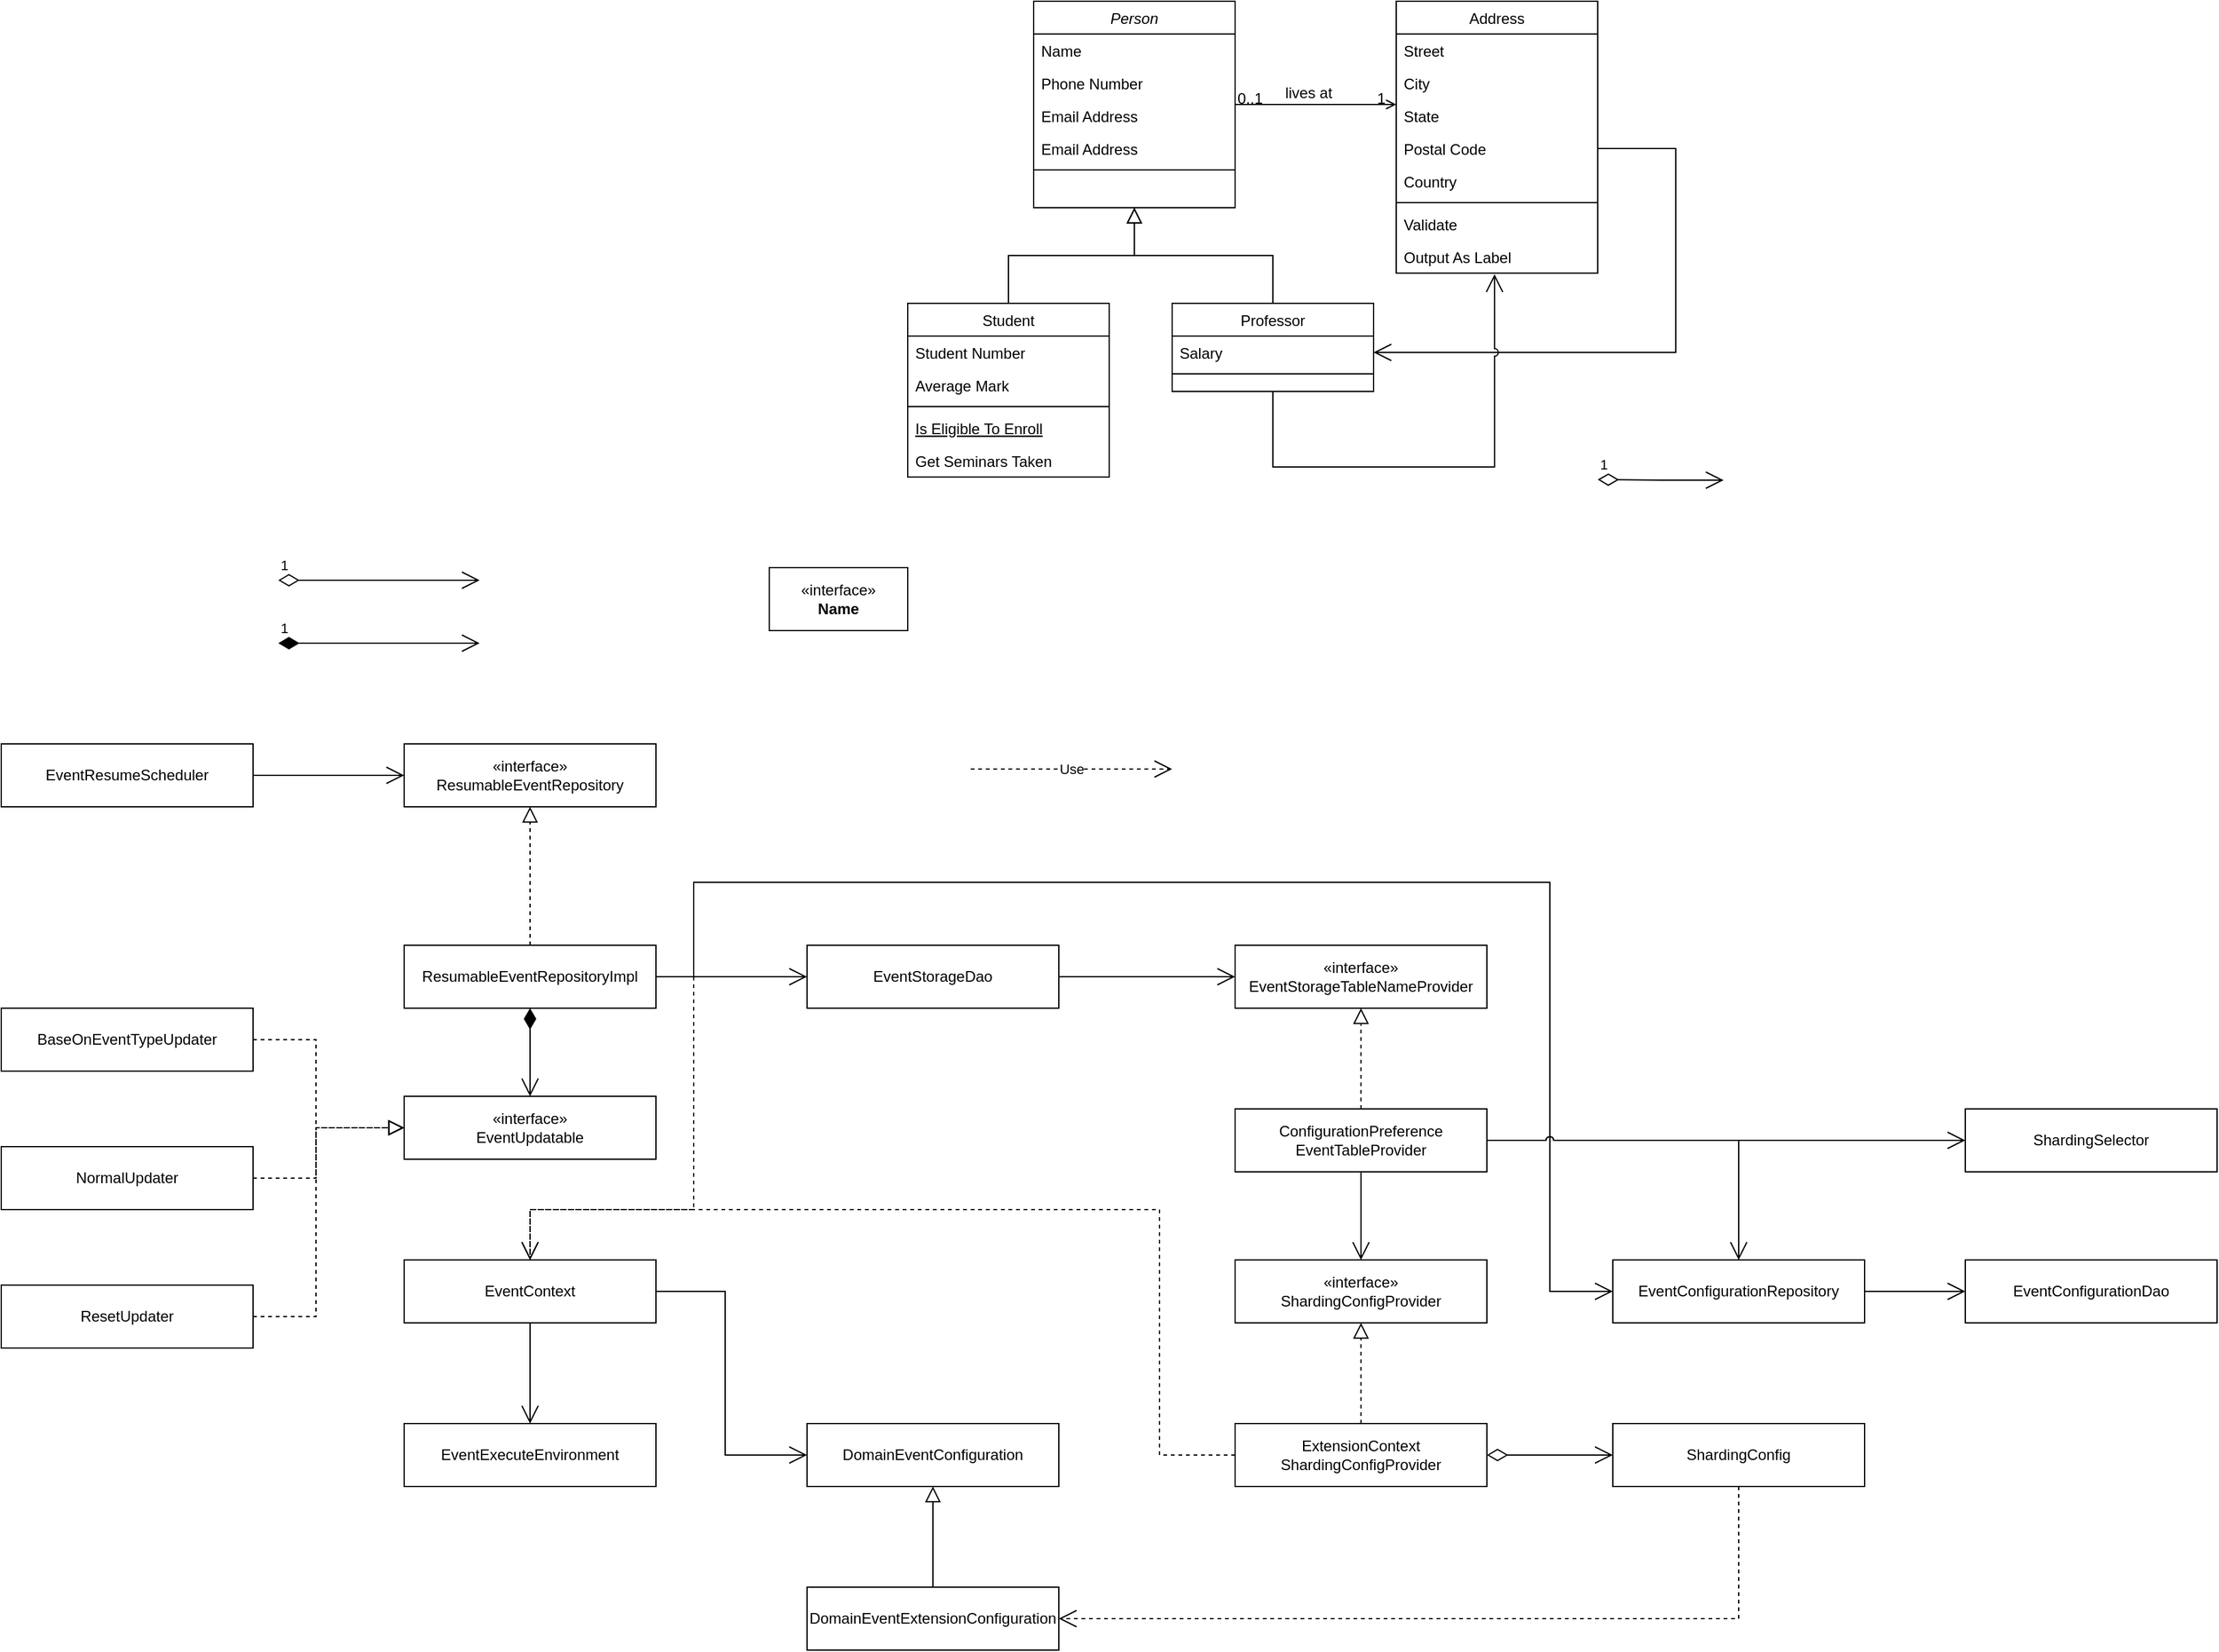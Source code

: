 <mxfile version="24.7.7">
  <diagram name="第 1 页" id="Fxgn2_xahwiR0fhLUiCK">
    <mxGraphModel dx="4703" dy="2344" grid="1" gridSize="10" guides="1" tooltips="1" connect="1" arrows="1" fold="1" page="1" pageScale="1" pageWidth="827" pageHeight="1169" math="0" shadow="0">
      <root>
        <mxCell id="0" />
        <mxCell id="1" parent="0" />
        <mxCell id="J4vNvcoXh2Qppn3Emtqz-5" style="edgeStyle=orthogonalEdgeStyle;rounded=0;orthogonalLoop=1;jettySize=auto;html=1;entryX=0.5;entryY=0;entryDx=0;entryDy=0;strokeColor=default;align=center;verticalAlign=middle;fontFamily=Helvetica;fontSize=11;fontColor=default;labelBackgroundColor=default;endArrow=open;endFill=0;endSize=12;dashed=1;jumpStyle=arc;" edge="1" parent="1" source="J4vNvcoXh2Qppn3Emtqz-43" target="J4vNvcoXh2Qppn3Emtqz-80">
          <mxGeometry relative="1" as="geometry">
            <Array as="points">
              <mxPoint x="320" y="1275" />
              <mxPoint x="320" y="1080" />
              <mxPoint x="-180" y="1080" />
            </Array>
          </mxGeometry>
        </mxCell>
        <mxCell id="J4vNvcoXh2Qppn3Emtqz-6" style="edgeStyle=orthogonalEdgeStyle;rounded=0;orthogonalLoop=1;jettySize=auto;html=1;entryX=0;entryY=0.5;entryDx=0;entryDy=0;strokeColor=default;align=center;verticalAlign=middle;fontFamily=Helvetica;fontSize=11;fontColor=default;labelBackgroundColor=default;endArrow=open;endFill=0;endSize=12;jumpStyle=arc;" edge="1" parent="1" source="J4vNvcoXh2Qppn3Emtqz-66" target="J4vNvcoXh2Qppn3Emtqz-55">
          <mxGeometry relative="1" as="geometry">
            <Array as="points">
              <mxPoint x="-50" y="895" />
              <mxPoint x="-50" y="820" />
              <mxPoint x="630" y="820" />
              <mxPoint x="630" y="1145" />
            </Array>
          </mxGeometry>
        </mxCell>
        <mxCell id="J4vNvcoXh2Qppn3Emtqz-7" value="Person" style="swimlane;fontStyle=2;align=center;verticalAlign=top;childLayout=stackLayout;horizontal=1;startSize=26;horizontalStack=0;resizeParent=1;resizeLast=0;collapsible=1;marginBottom=0;rounded=0;shadow=0;strokeWidth=1;" vertex="1" parent="1">
          <mxGeometry x="220" y="120" width="160" height="164" as="geometry">
            <mxRectangle x="230" y="140" width="160" height="26" as="alternateBounds" />
          </mxGeometry>
        </mxCell>
        <mxCell id="J4vNvcoXh2Qppn3Emtqz-8" value="Name" style="text;align=left;verticalAlign=top;spacingLeft=4;spacingRight=4;overflow=hidden;rotatable=0;points=[[0,0.5],[1,0.5]];portConstraint=eastwest;" vertex="1" parent="J4vNvcoXh2Qppn3Emtqz-7">
          <mxGeometry y="26" width="160" height="26" as="geometry" />
        </mxCell>
        <mxCell id="J4vNvcoXh2Qppn3Emtqz-9" value="Phone Number" style="text;align=left;verticalAlign=top;spacingLeft=4;spacingRight=4;overflow=hidden;rotatable=0;points=[[0,0.5],[1,0.5]];portConstraint=eastwest;rounded=0;shadow=0;html=0;" vertex="1" parent="J4vNvcoXh2Qppn3Emtqz-7">
          <mxGeometry y="52" width="160" height="26" as="geometry" />
        </mxCell>
        <mxCell id="J4vNvcoXh2Qppn3Emtqz-10" value="Email Address" style="text;align=left;verticalAlign=top;spacingLeft=4;spacingRight=4;overflow=hidden;rotatable=0;points=[[0,0.5],[1,0.5]];portConstraint=eastwest;rounded=0;shadow=0;html=0;" vertex="1" parent="J4vNvcoXh2Qppn3Emtqz-7">
          <mxGeometry y="78" width="160" height="26" as="geometry" />
        </mxCell>
        <mxCell id="J4vNvcoXh2Qppn3Emtqz-11" value="Email Address" style="text;align=left;verticalAlign=top;spacingLeft=4;spacingRight=4;overflow=hidden;rotatable=0;points=[[0,0.5],[1,0.5]];portConstraint=eastwest;rounded=0;shadow=0;html=0;" vertex="1" parent="J4vNvcoXh2Qppn3Emtqz-7">
          <mxGeometry y="104" width="160" height="26" as="geometry" />
        </mxCell>
        <mxCell id="J4vNvcoXh2Qppn3Emtqz-12" value="" style="line;html=1;strokeWidth=1;align=left;verticalAlign=middle;spacingTop=-1;spacingLeft=3;spacingRight=3;rotatable=0;labelPosition=right;points=[];portConstraint=eastwest;" vertex="1" parent="J4vNvcoXh2Qppn3Emtqz-7">
          <mxGeometry y="130" width="160" height="8" as="geometry" />
        </mxCell>
        <mxCell id="J4vNvcoXh2Qppn3Emtqz-13" value="Student" style="swimlane;fontStyle=0;align=center;verticalAlign=top;childLayout=stackLayout;horizontal=1;startSize=26;horizontalStack=0;resizeParent=1;resizeLast=0;collapsible=1;marginBottom=0;rounded=0;shadow=0;strokeWidth=1;" vertex="1" parent="1">
          <mxGeometry x="120" y="360" width="160" height="138" as="geometry">
            <mxRectangle x="130" y="380" width="160" height="26" as="alternateBounds" />
          </mxGeometry>
        </mxCell>
        <mxCell id="J4vNvcoXh2Qppn3Emtqz-14" value="Student Number" style="text;align=left;verticalAlign=top;spacingLeft=4;spacingRight=4;overflow=hidden;rotatable=0;points=[[0,0.5],[1,0.5]];portConstraint=eastwest;" vertex="1" parent="J4vNvcoXh2Qppn3Emtqz-13">
          <mxGeometry y="26" width="160" height="26" as="geometry" />
        </mxCell>
        <mxCell id="J4vNvcoXh2Qppn3Emtqz-15" value="Average Mark" style="text;align=left;verticalAlign=top;spacingLeft=4;spacingRight=4;overflow=hidden;rotatable=0;points=[[0,0.5],[1,0.5]];portConstraint=eastwest;rounded=0;shadow=0;html=0;" vertex="1" parent="J4vNvcoXh2Qppn3Emtqz-13">
          <mxGeometry y="52" width="160" height="26" as="geometry" />
        </mxCell>
        <mxCell id="J4vNvcoXh2Qppn3Emtqz-16" value="" style="line;html=1;strokeWidth=1;align=left;verticalAlign=middle;spacingTop=-1;spacingLeft=3;spacingRight=3;rotatable=0;labelPosition=right;points=[];portConstraint=eastwest;" vertex="1" parent="J4vNvcoXh2Qppn3Emtqz-13">
          <mxGeometry y="78" width="160" height="8" as="geometry" />
        </mxCell>
        <mxCell id="J4vNvcoXh2Qppn3Emtqz-17" value="Is Eligible To Enroll" style="text;align=left;verticalAlign=top;spacingLeft=4;spacingRight=4;overflow=hidden;rotatable=0;points=[[0,0.5],[1,0.5]];portConstraint=eastwest;fontStyle=4" vertex="1" parent="J4vNvcoXh2Qppn3Emtqz-13">
          <mxGeometry y="86" width="160" height="26" as="geometry" />
        </mxCell>
        <mxCell id="J4vNvcoXh2Qppn3Emtqz-18" value="Get Seminars Taken" style="text;align=left;verticalAlign=top;spacingLeft=4;spacingRight=4;overflow=hidden;rotatable=0;points=[[0,0.5],[1,0.5]];portConstraint=eastwest;" vertex="1" parent="J4vNvcoXh2Qppn3Emtqz-13">
          <mxGeometry y="112" width="160" height="26" as="geometry" />
        </mxCell>
        <mxCell id="J4vNvcoXh2Qppn3Emtqz-19" value="" style="endArrow=block;endSize=10;endFill=0;shadow=0;strokeWidth=1;rounded=0;curved=0;edgeStyle=elbowEdgeStyle;elbow=vertical;" edge="1" parent="1" source="J4vNvcoXh2Qppn3Emtqz-13" target="J4vNvcoXh2Qppn3Emtqz-7">
          <mxGeometry width="160" relative="1" as="geometry">
            <mxPoint x="200" y="203" as="sourcePoint" />
            <mxPoint x="200" y="203" as="targetPoint" />
          </mxGeometry>
        </mxCell>
        <mxCell id="J4vNvcoXh2Qppn3Emtqz-20" value="Professor" style="swimlane;fontStyle=0;align=center;verticalAlign=top;childLayout=stackLayout;horizontal=1;startSize=26;horizontalStack=0;resizeParent=1;resizeLast=0;collapsible=1;marginBottom=0;rounded=0;shadow=0;strokeWidth=1;" vertex="1" parent="1">
          <mxGeometry x="330" y="360" width="160" height="70" as="geometry">
            <mxRectangle x="340" y="380" width="170" height="26" as="alternateBounds" />
          </mxGeometry>
        </mxCell>
        <mxCell id="J4vNvcoXh2Qppn3Emtqz-21" value="Salary" style="text;align=left;verticalAlign=top;spacingLeft=4;spacingRight=4;overflow=hidden;rotatable=0;points=[[0,0.5],[1,0.5]];portConstraint=eastwest;" vertex="1" parent="J4vNvcoXh2Qppn3Emtqz-20">
          <mxGeometry y="26" width="160" height="26" as="geometry" />
        </mxCell>
        <mxCell id="J4vNvcoXh2Qppn3Emtqz-22" value="" style="line;html=1;strokeWidth=1;align=left;verticalAlign=middle;spacingTop=-1;spacingLeft=3;spacingRight=3;rotatable=0;labelPosition=right;points=[];portConstraint=eastwest;" vertex="1" parent="J4vNvcoXh2Qppn3Emtqz-20">
          <mxGeometry y="52" width="160" height="8" as="geometry" />
        </mxCell>
        <mxCell id="J4vNvcoXh2Qppn3Emtqz-23" value="" style="endArrow=block;endSize=10;endFill=0;shadow=0;strokeWidth=1;rounded=0;curved=0;edgeStyle=elbowEdgeStyle;elbow=vertical;" edge="1" parent="1" source="J4vNvcoXh2Qppn3Emtqz-20" target="J4vNvcoXh2Qppn3Emtqz-7">
          <mxGeometry width="160" relative="1" as="geometry">
            <mxPoint x="210" y="373" as="sourcePoint" />
            <mxPoint x="310" y="271" as="targetPoint" />
          </mxGeometry>
        </mxCell>
        <mxCell id="J4vNvcoXh2Qppn3Emtqz-24" value="Address" style="swimlane;fontStyle=0;align=center;verticalAlign=top;childLayout=stackLayout;horizontal=1;startSize=26;horizontalStack=0;resizeParent=1;resizeLast=0;collapsible=1;marginBottom=0;rounded=0;shadow=0;strokeWidth=1;" vertex="1" parent="1">
          <mxGeometry x="508" y="120" width="160" height="216" as="geometry">
            <mxRectangle x="550" y="140" width="160" height="26" as="alternateBounds" />
          </mxGeometry>
        </mxCell>
        <mxCell id="J4vNvcoXh2Qppn3Emtqz-25" value="Street" style="text;align=left;verticalAlign=top;spacingLeft=4;spacingRight=4;overflow=hidden;rotatable=0;points=[[0,0.5],[1,0.5]];portConstraint=eastwest;" vertex="1" parent="J4vNvcoXh2Qppn3Emtqz-24">
          <mxGeometry y="26" width="160" height="26" as="geometry" />
        </mxCell>
        <mxCell id="J4vNvcoXh2Qppn3Emtqz-26" value="City" style="text;align=left;verticalAlign=top;spacingLeft=4;spacingRight=4;overflow=hidden;rotatable=0;points=[[0,0.5],[1,0.5]];portConstraint=eastwest;rounded=0;shadow=0;html=0;" vertex="1" parent="J4vNvcoXh2Qppn3Emtqz-24">
          <mxGeometry y="52" width="160" height="26" as="geometry" />
        </mxCell>
        <mxCell id="J4vNvcoXh2Qppn3Emtqz-27" value="State" style="text;align=left;verticalAlign=top;spacingLeft=4;spacingRight=4;overflow=hidden;rotatable=0;points=[[0,0.5],[1,0.5]];portConstraint=eastwest;rounded=0;shadow=0;html=0;" vertex="1" parent="J4vNvcoXh2Qppn3Emtqz-24">
          <mxGeometry y="78" width="160" height="26" as="geometry" />
        </mxCell>
        <mxCell id="J4vNvcoXh2Qppn3Emtqz-28" value="Postal Code" style="text;align=left;verticalAlign=top;spacingLeft=4;spacingRight=4;overflow=hidden;rotatable=0;points=[[0,0.5],[1,0.5]];portConstraint=eastwest;rounded=0;shadow=0;html=0;" vertex="1" parent="J4vNvcoXh2Qppn3Emtqz-24">
          <mxGeometry y="104" width="160" height="26" as="geometry" />
        </mxCell>
        <mxCell id="J4vNvcoXh2Qppn3Emtqz-29" value="Country" style="text;align=left;verticalAlign=top;spacingLeft=4;spacingRight=4;overflow=hidden;rotatable=0;points=[[0,0.5],[1,0.5]];portConstraint=eastwest;rounded=0;shadow=0;html=0;" vertex="1" parent="J4vNvcoXh2Qppn3Emtqz-24">
          <mxGeometry y="130" width="160" height="26" as="geometry" />
        </mxCell>
        <mxCell id="J4vNvcoXh2Qppn3Emtqz-30" value="" style="line;html=1;strokeWidth=1;align=left;verticalAlign=middle;spacingTop=-1;spacingLeft=3;spacingRight=3;rotatable=0;labelPosition=right;points=[];portConstraint=eastwest;" vertex="1" parent="J4vNvcoXh2Qppn3Emtqz-24">
          <mxGeometry y="156" width="160" height="8" as="geometry" />
        </mxCell>
        <mxCell id="J4vNvcoXh2Qppn3Emtqz-31" value="Validate" style="text;align=left;verticalAlign=top;spacingLeft=4;spacingRight=4;overflow=hidden;rotatable=0;points=[[0,0.5],[1,0.5]];portConstraint=eastwest;" vertex="1" parent="J4vNvcoXh2Qppn3Emtqz-24">
          <mxGeometry y="164" width="160" height="26" as="geometry" />
        </mxCell>
        <mxCell id="J4vNvcoXh2Qppn3Emtqz-32" value="Output As Label" style="text;align=left;verticalAlign=top;spacingLeft=4;spacingRight=4;overflow=hidden;rotatable=0;points=[[0,0.5],[1,0.5]];portConstraint=eastwest;" vertex="1" parent="J4vNvcoXh2Qppn3Emtqz-24">
          <mxGeometry y="190" width="160" height="26" as="geometry" />
        </mxCell>
        <mxCell id="J4vNvcoXh2Qppn3Emtqz-33" value="" style="endArrow=open;shadow=0;strokeWidth=1;rounded=0;curved=0;endFill=1;edgeStyle=elbowEdgeStyle;elbow=vertical;" edge="1" parent="1" source="J4vNvcoXh2Qppn3Emtqz-7" target="J4vNvcoXh2Qppn3Emtqz-24">
          <mxGeometry x="0.5" y="41" relative="1" as="geometry">
            <mxPoint x="380" y="192" as="sourcePoint" />
            <mxPoint x="540" y="192" as="targetPoint" />
            <mxPoint x="-40" y="32" as="offset" />
          </mxGeometry>
        </mxCell>
        <mxCell id="J4vNvcoXh2Qppn3Emtqz-34" value="0..1" style="resizable=0;align=left;verticalAlign=bottom;labelBackgroundColor=none;fontSize=12;" connectable="0" vertex="1" parent="J4vNvcoXh2Qppn3Emtqz-33">
          <mxGeometry x="-1" relative="1" as="geometry">
            <mxPoint y="4" as="offset" />
          </mxGeometry>
        </mxCell>
        <mxCell id="J4vNvcoXh2Qppn3Emtqz-35" value="1" style="resizable=0;align=right;verticalAlign=bottom;labelBackgroundColor=none;fontSize=12;" connectable="0" vertex="1" parent="J4vNvcoXh2Qppn3Emtqz-33">
          <mxGeometry x="1" relative="1" as="geometry">
            <mxPoint x="-7" y="4" as="offset" />
          </mxGeometry>
        </mxCell>
        <mxCell id="J4vNvcoXh2Qppn3Emtqz-36" value="lives at" style="text;html=1;resizable=0;points=[];;align=center;verticalAlign=middle;labelBackgroundColor=none;rounded=0;shadow=0;strokeWidth=1;fontSize=12;" vertex="1" connectable="0" parent="J4vNvcoXh2Qppn3Emtqz-33">
          <mxGeometry x="0.5" y="49" relative="1" as="geometry">
            <mxPoint x="-38" y="40" as="offset" />
          </mxGeometry>
        </mxCell>
        <mxCell id="J4vNvcoXh2Qppn3Emtqz-37" value="DomainEventConfiguration" style="html=1;whiteSpace=wrap;" vertex="1" parent="1">
          <mxGeometry x="40" y="1250" width="200" height="50" as="geometry" />
        </mxCell>
        <mxCell id="J4vNvcoXh2Qppn3Emtqz-38" value="" style="endArrow=block;endSize=10;endFill=0;shadow=0;strokeWidth=1;rounded=0;edgeStyle=orthogonalEdgeStyle;elbow=vertical;" edge="1" parent="1" source="J4vNvcoXh2Qppn3Emtqz-39" target="J4vNvcoXh2Qppn3Emtqz-37">
          <mxGeometry relative="1" as="geometry" />
        </mxCell>
        <mxCell id="J4vNvcoXh2Qppn3Emtqz-39" value="DomainEventExtensionConfiguration" style="html=1;whiteSpace=wrap;" vertex="1" parent="1">
          <mxGeometry x="40" y="1380" width="200" height="50" as="geometry" />
        </mxCell>
        <mxCell id="J4vNvcoXh2Qppn3Emtqz-40" value="&lt;div&gt;«interface»&lt;br&gt;&lt;/div&gt;ShardingConfigProvider" style="html=1;whiteSpace=wrap;" vertex="1" parent="1">
          <mxGeometry x="380" y="1120" width="200" height="50" as="geometry" />
        </mxCell>
        <mxCell id="J4vNvcoXh2Qppn3Emtqz-41" value="" style="endArrow=block;endSize=10;endFill=0;shadow=0;strokeWidth=1;rounded=0;edgeStyle=orthogonalEdgeStyle;elbow=vertical;dashed=1;" edge="1" parent="1" source="J4vNvcoXh2Qppn3Emtqz-43" target="J4vNvcoXh2Qppn3Emtqz-40">
          <mxGeometry relative="1" as="geometry" />
        </mxCell>
        <mxCell id="J4vNvcoXh2Qppn3Emtqz-42" value="" style="edgeStyle=orthogonalEdgeStyle;rounded=0;orthogonalLoop=1;jettySize=auto;html=1;startSize=14;endSize=12;startArrow=diamondThin;startFill=0;endArrow=open;endFill=0;" edge="1" parent="1" source="J4vNvcoXh2Qppn3Emtqz-43" target="J4vNvcoXh2Qppn3Emtqz-45">
          <mxGeometry relative="1" as="geometry" />
        </mxCell>
        <mxCell id="J4vNvcoXh2Qppn3Emtqz-43" value="ExtensionContext&lt;div&gt;ShardingConfigProvider&lt;/div&gt;" style="html=1;whiteSpace=wrap;" vertex="1" parent="1">
          <mxGeometry x="380" y="1250" width="200" height="50" as="geometry" />
        </mxCell>
        <mxCell id="J4vNvcoXh2Qppn3Emtqz-44" style="edgeStyle=orthogonalEdgeStyle;rounded=0;orthogonalLoop=1;jettySize=auto;html=1;entryX=1;entryY=0.5;entryDx=0;entryDy=0;strokeColor=default;align=center;verticalAlign=middle;fontFamily=Helvetica;fontSize=11;fontColor=default;labelBackgroundColor=default;endArrow=open;endFill=0;endSize=12;exitX=0.5;exitY=1;exitDx=0;exitDy=0;dashed=1;" edge="1" parent="1" source="J4vNvcoXh2Qppn3Emtqz-45" target="J4vNvcoXh2Qppn3Emtqz-39">
          <mxGeometry relative="1" as="geometry">
            <Array as="points">
              <mxPoint x="780" y="1405" />
            </Array>
          </mxGeometry>
        </mxCell>
        <mxCell id="J4vNvcoXh2Qppn3Emtqz-45" value="ShardingConfig" style="html=1;whiteSpace=wrap;" vertex="1" parent="1">
          <mxGeometry x="680" y="1250" width="200" height="50" as="geometry" />
        </mxCell>
        <mxCell id="J4vNvcoXh2Qppn3Emtqz-46" value="1" style="endArrow=open;html=1;endSize=12;startArrow=diamondThin;startSize=14;startFill=0;edgeStyle=orthogonalEdgeStyle;align=left;verticalAlign=bottom;rounded=0;entryX=0;entryY=0.5;entryDx=0;entryDy=0;" edge="1" parent="1">
          <mxGeometry x="-1" y="3" relative="1" as="geometry">
            <mxPoint x="668" y="500" as="sourcePoint" />
            <mxPoint x="768" y="500.5" as="targetPoint" />
          </mxGeometry>
        </mxCell>
        <mxCell id="J4vNvcoXh2Qppn3Emtqz-47" value="&lt;div&gt;«interface»&lt;br&gt;&lt;/div&gt;EventStorageTableNameProvider" style="html=1;whiteSpace=wrap;" vertex="1" parent="1">
          <mxGeometry x="380" y="870" width="200" height="50" as="geometry" />
        </mxCell>
        <mxCell id="J4vNvcoXh2Qppn3Emtqz-48" value="" style="endArrow=block;endSize=10;endFill=0;shadow=0;strokeWidth=1;rounded=0;edgeStyle=orthogonalEdgeStyle;elbow=vertical;dashed=1;" edge="1" parent="1" source="J4vNvcoXh2Qppn3Emtqz-52" target="J4vNvcoXh2Qppn3Emtqz-47">
          <mxGeometry relative="1" as="geometry" />
        </mxCell>
        <mxCell id="J4vNvcoXh2Qppn3Emtqz-49" value="" style="edgeStyle=orthogonalEdgeStyle;rounded=0;orthogonalLoop=1;jettySize=auto;html=1;startSize=6;endSize=12;startArrow=none;startFill=0;endArrow=open;endFill=0;entryX=0.5;entryY=0;entryDx=0;entryDy=0;" edge="1" parent="1" source="J4vNvcoXh2Qppn3Emtqz-52" target="J4vNvcoXh2Qppn3Emtqz-40">
          <mxGeometry relative="1" as="geometry">
            <mxPoint x="680" y="1025" as="targetPoint" />
          </mxGeometry>
        </mxCell>
        <mxCell id="J4vNvcoXh2Qppn3Emtqz-50" style="edgeStyle=orthogonalEdgeStyle;rounded=0;orthogonalLoop=1;jettySize=auto;html=1;entryX=0.5;entryY=0;entryDx=0;entryDy=0;endSize=12;endArrow=open;endFill=0;jumpStyle=arc;" edge="1" parent="1" source="J4vNvcoXh2Qppn3Emtqz-52" target="J4vNvcoXh2Qppn3Emtqz-55">
          <mxGeometry relative="1" as="geometry" />
        </mxCell>
        <mxCell id="J4vNvcoXh2Qppn3Emtqz-51" style="edgeStyle=orthogonalEdgeStyle;rounded=0;orthogonalLoop=1;jettySize=auto;html=1;entryX=0;entryY=0.5;entryDx=0;entryDy=0;endArrow=open;endFill=0;endSize=12;jumpStyle=arc;" edge="1" parent="1" source="J4vNvcoXh2Qppn3Emtqz-52" target="J4vNvcoXh2Qppn3Emtqz-57">
          <mxGeometry relative="1" as="geometry" />
        </mxCell>
        <mxCell id="J4vNvcoXh2Qppn3Emtqz-52" value="ConfigurationPreference&lt;div&gt;EventTableProvider&lt;/div&gt;" style="html=1;whiteSpace=wrap;" vertex="1" parent="1">
          <mxGeometry x="380" y="1000" width="200" height="50" as="geometry" />
        </mxCell>
        <mxCell id="J4vNvcoXh2Qppn3Emtqz-53" value="Use" style="endArrow=open;endSize=12;dashed=1;html=1;rounded=0;" edge="1" parent="1">
          <mxGeometry width="160" relative="1" as="geometry">
            <mxPoint x="170" y="730" as="sourcePoint" />
            <mxPoint x="330" y="730" as="targetPoint" />
          </mxGeometry>
        </mxCell>
        <mxCell id="J4vNvcoXh2Qppn3Emtqz-54" value="" style="edgeStyle=orthogonalEdgeStyle;rounded=0;orthogonalLoop=1;jettySize=auto;html=1;strokeColor=default;align=center;verticalAlign=middle;fontFamily=Helvetica;fontSize=11;fontColor=default;labelBackgroundColor=default;endArrow=open;endFill=0;endSize=12;" edge="1" parent="1" source="J4vNvcoXh2Qppn3Emtqz-55" target="J4vNvcoXh2Qppn3Emtqz-60">
          <mxGeometry relative="1" as="geometry" />
        </mxCell>
        <mxCell id="J4vNvcoXh2Qppn3Emtqz-55" value="EventConfigurationRepository" style="html=1;whiteSpace=wrap;" vertex="1" parent="1">
          <mxGeometry x="680" y="1120" width="200" height="50" as="geometry" />
        </mxCell>
        <mxCell id="J4vNvcoXh2Qppn3Emtqz-56" value="&amp;laquo;interface&amp;raquo;&lt;br&gt;&lt;b&gt;Name&lt;/b&gt;" style="html=1;whiteSpace=wrap;" vertex="1" parent="1">
          <mxGeometry x="10" y="570" width="110" height="50" as="geometry" />
        </mxCell>
        <mxCell id="J4vNvcoXh2Qppn3Emtqz-57" value="ShardingSelector" style="html=1;whiteSpace=wrap;" vertex="1" parent="1">
          <mxGeometry x="960" y="1000" width="200" height="50" as="geometry" />
        </mxCell>
        <mxCell id="J4vNvcoXh2Qppn3Emtqz-58" style="edgeStyle=orthogonalEdgeStyle;rounded=0;orthogonalLoop=1;jettySize=auto;html=1;entryX=0;entryY=0.5;entryDx=0;entryDy=0;endSize=12;endArrow=open;endFill=0;" edge="1" parent="1" source="J4vNvcoXh2Qppn3Emtqz-59" target="J4vNvcoXh2Qppn3Emtqz-47">
          <mxGeometry relative="1" as="geometry" />
        </mxCell>
        <mxCell id="J4vNvcoXh2Qppn3Emtqz-59" value="EventStorageDao" style="html=1;whiteSpace=wrap;" vertex="1" parent="1">
          <mxGeometry x="40" y="870" width="200" height="50" as="geometry" />
        </mxCell>
        <mxCell id="J4vNvcoXh2Qppn3Emtqz-60" value="EventConfigurationDao" style="html=1;whiteSpace=wrap;" vertex="1" parent="1">
          <mxGeometry x="960" y="1120" width="200" height="50" as="geometry" />
        </mxCell>
        <mxCell id="J4vNvcoXh2Qppn3Emtqz-61" value="&lt;div&gt;«interface»&lt;br&gt;&lt;/div&gt;&lt;div&gt;ResumableEventRepository&lt;br&gt;&lt;/div&gt;" style="html=1;whiteSpace=wrap;" vertex="1" parent="1">
          <mxGeometry x="-280" y="710" width="200" height="50" as="geometry" />
        </mxCell>
        <mxCell id="J4vNvcoXh2Qppn3Emtqz-62" style="edgeStyle=orthogonalEdgeStyle;rounded=0;orthogonalLoop=1;jettySize=auto;html=1;entryX=0.5;entryY=1;entryDx=0;entryDy=0;strokeColor=default;align=center;verticalAlign=middle;fontFamily=Helvetica;fontSize=11;fontColor=default;labelBackgroundColor=default;endArrow=block;endFill=0;endSize=10;dashed=1;" edge="1" parent="1" source="J4vNvcoXh2Qppn3Emtqz-66" target="J4vNvcoXh2Qppn3Emtqz-61">
          <mxGeometry relative="1" as="geometry" />
        </mxCell>
        <mxCell id="J4vNvcoXh2Qppn3Emtqz-63" style="edgeStyle=orthogonalEdgeStyle;rounded=0;orthogonalLoop=1;jettySize=auto;html=1;entryX=0;entryY=0.5;entryDx=0;entryDy=0;strokeColor=default;align=center;verticalAlign=middle;fontFamily=Helvetica;fontSize=11;fontColor=default;labelBackgroundColor=default;endArrow=open;endFill=0;endSize=12;" edge="1" parent="1" source="J4vNvcoXh2Qppn3Emtqz-66" target="J4vNvcoXh2Qppn3Emtqz-59">
          <mxGeometry relative="1" as="geometry" />
        </mxCell>
        <mxCell id="J4vNvcoXh2Qppn3Emtqz-64" style="edgeStyle=orthogonalEdgeStyle;rounded=0;orthogonalLoop=1;jettySize=auto;html=1;entryX=0.5;entryY=0;entryDx=0;entryDy=0;strokeColor=default;align=center;verticalAlign=middle;fontFamily=Helvetica;fontSize=11;fontColor=default;labelBackgroundColor=default;endArrow=open;endFill=0;endSize=12;startArrow=diamondThin;startFill=1;startSize=14;" edge="1" parent="1" source="J4vNvcoXh2Qppn3Emtqz-66" target="J4vNvcoXh2Qppn3Emtqz-69">
          <mxGeometry relative="1" as="geometry" />
        </mxCell>
        <mxCell id="J4vNvcoXh2Qppn3Emtqz-65" style="edgeStyle=orthogonalEdgeStyle;rounded=0;orthogonalLoop=1;jettySize=auto;html=1;entryX=0.5;entryY=0;entryDx=0;entryDy=0;strokeColor=default;align=center;verticalAlign=middle;fontFamily=Helvetica;fontSize=11;fontColor=default;labelBackgroundColor=default;endArrow=open;endFill=0;endSize=12;dashed=1;" edge="1" parent="1" source="J4vNvcoXh2Qppn3Emtqz-66" target="J4vNvcoXh2Qppn3Emtqz-80">
          <mxGeometry relative="1" as="geometry">
            <Array as="points">
              <mxPoint x="-50" y="895" />
              <mxPoint x="-50" y="1080" />
              <mxPoint x="-180" y="1080" />
            </Array>
          </mxGeometry>
        </mxCell>
        <mxCell id="J4vNvcoXh2Qppn3Emtqz-66" value="&lt;div&gt;ResumableEventRepositoryImpl&lt;br&gt;&lt;/div&gt;" style="html=1;whiteSpace=wrap;" vertex="1" parent="1">
          <mxGeometry x="-280" y="870" width="200" height="50" as="geometry" />
        </mxCell>
        <mxCell id="J4vNvcoXh2Qppn3Emtqz-67" style="edgeStyle=orthogonalEdgeStyle;rounded=0;orthogonalLoop=1;jettySize=auto;html=1;entryX=0;entryY=0.5;entryDx=0;entryDy=0;strokeColor=default;align=center;verticalAlign=middle;fontFamily=Helvetica;fontSize=11;fontColor=default;labelBackgroundColor=default;endArrow=open;endFill=0;endSize=12;" edge="1" parent="1" source="J4vNvcoXh2Qppn3Emtqz-68" target="J4vNvcoXh2Qppn3Emtqz-61">
          <mxGeometry relative="1" as="geometry" />
        </mxCell>
        <mxCell id="J4vNvcoXh2Qppn3Emtqz-68" value="&lt;div&gt;EventResumeScheduler&lt;br&gt;&lt;/div&gt;" style="html=1;whiteSpace=wrap;" vertex="1" parent="1">
          <mxGeometry x="-600" y="710" width="200" height="50" as="geometry" />
        </mxCell>
        <mxCell id="J4vNvcoXh2Qppn3Emtqz-69" value="&lt;div&gt;«interface»&lt;br&gt;&lt;/div&gt;&lt;div&gt;EventUpdatable&lt;br&gt;&lt;/div&gt;" style="html=1;whiteSpace=wrap;" vertex="1" parent="1">
          <mxGeometry x="-280" y="990" width="200" height="50" as="geometry" />
        </mxCell>
        <mxCell id="J4vNvcoXh2Qppn3Emtqz-70" value="1" style="endArrow=open;html=1;endSize=12;startArrow=diamondThin;startSize=14;startFill=0;edgeStyle=orthogonalEdgeStyle;align=left;verticalAlign=bottom;rounded=0;strokeColor=default;fontFamily=Helvetica;fontSize=11;fontColor=default;labelBackgroundColor=default;" edge="1" parent="1">
          <mxGeometry x="-1" y="3" relative="1" as="geometry">
            <mxPoint x="-380" y="580" as="sourcePoint" />
            <mxPoint x="-220" y="580" as="targetPoint" />
          </mxGeometry>
        </mxCell>
        <mxCell id="J4vNvcoXh2Qppn3Emtqz-71" value="1" style="endArrow=open;html=1;endSize=12;startArrow=diamondThin;startSize=14;startFill=1;edgeStyle=orthogonalEdgeStyle;align=left;verticalAlign=bottom;rounded=0;strokeColor=default;fontFamily=Helvetica;fontSize=11;fontColor=default;labelBackgroundColor=default;" edge="1" parent="1">
          <mxGeometry x="-1" y="3" relative="1" as="geometry">
            <mxPoint x="-380" y="630" as="sourcePoint" />
            <mxPoint x="-220" y="630" as="targetPoint" />
          </mxGeometry>
        </mxCell>
        <mxCell id="J4vNvcoXh2Qppn3Emtqz-72" style="edgeStyle=orthogonalEdgeStyle;rounded=0;orthogonalLoop=1;jettySize=auto;html=1;entryX=0;entryY=0.5;entryDx=0;entryDy=0;strokeColor=default;align=center;verticalAlign=middle;fontFamily=Helvetica;fontSize=11;fontColor=default;labelBackgroundColor=default;endArrow=block;endFill=0;endSize=10;exitX=1;exitY=0.5;exitDx=0;exitDy=0;dashed=1;" edge="1" parent="1" source="J4vNvcoXh2Qppn3Emtqz-73" target="J4vNvcoXh2Qppn3Emtqz-69">
          <mxGeometry relative="1" as="geometry">
            <Array as="points">
              <mxPoint x="-350" y="1055" />
              <mxPoint x="-350" y="1015" />
            </Array>
          </mxGeometry>
        </mxCell>
        <mxCell id="J4vNvcoXh2Qppn3Emtqz-73" value="NormalUpdater" style="html=1;whiteSpace=wrap;" vertex="1" parent="1">
          <mxGeometry x="-600" y="1030" width="200" height="50" as="geometry" />
        </mxCell>
        <mxCell id="J4vNvcoXh2Qppn3Emtqz-74" style="edgeStyle=orthogonalEdgeStyle;rounded=0;orthogonalLoop=1;jettySize=auto;html=1;entryX=0;entryY=0.5;entryDx=0;entryDy=0;strokeColor=default;align=center;verticalAlign=middle;fontFamily=Helvetica;fontSize=11;fontColor=default;labelBackgroundColor=default;endArrow=block;endFill=0;endSize=10;exitX=1;exitY=0.5;exitDx=0;exitDy=0;dashed=1;" edge="1" parent="1" source="J4vNvcoXh2Qppn3Emtqz-75" target="J4vNvcoXh2Qppn3Emtqz-69">
          <mxGeometry relative="1" as="geometry">
            <Array as="points">
              <mxPoint x="-350" y="1165" />
              <mxPoint x="-350" y="1015" />
            </Array>
          </mxGeometry>
        </mxCell>
        <mxCell id="J4vNvcoXh2Qppn3Emtqz-75" value="ResetUpdater" style="html=1;whiteSpace=wrap;" vertex="1" parent="1">
          <mxGeometry x="-600" y="1140" width="200" height="50" as="geometry" />
        </mxCell>
        <mxCell id="J4vNvcoXh2Qppn3Emtqz-76" style="edgeStyle=orthogonalEdgeStyle;rounded=0;orthogonalLoop=1;jettySize=auto;html=1;entryX=0;entryY=0.5;entryDx=0;entryDy=0;strokeColor=default;align=center;verticalAlign=middle;fontFamily=Helvetica;fontSize=11;fontColor=default;labelBackgroundColor=default;endArrow=block;endFill=0;endSize=10;exitX=1;exitY=0.5;exitDx=0;exitDy=0;dashed=1;" edge="1" parent="1" source="J4vNvcoXh2Qppn3Emtqz-77" target="J4vNvcoXh2Qppn3Emtqz-69">
          <mxGeometry relative="1" as="geometry">
            <Array as="points">
              <mxPoint x="-350" y="945" />
              <mxPoint x="-350" y="1015" />
            </Array>
          </mxGeometry>
        </mxCell>
        <mxCell id="J4vNvcoXh2Qppn3Emtqz-77" value="BaseOnEventTypeUpdater" style="html=1;whiteSpace=wrap;" vertex="1" parent="1">
          <mxGeometry x="-600" y="920" width="200" height="50" as="geometry" />
        </mxCell>
        <mxCell id="J4vNvcoXh2Qppn3Emtqz-78" style="edgeStyle=orthogonalEdgeStyle;rounded=0;orthogonalLoop=1;jettySize=auto;html=1;entryX=0;entryY=0.5;entryDx=0;entryDy=0;strokeColor=default;align=center;verticalAlign=middle;fontFamily=Helvetica;fontSize=11;fontColor=default;labelBackgroundColor=default;endArrow=open;endFill=0;endSize=12;" edge="1" parent="1" source="J4vNvcoXh2Qppn3Emtqz-80" target="J4vNvcoXh2Qppn3Emtqz-37">
          <mxGeometry relative="1" as="geometry" />
        </mxCell>
        <mxCell id="J4vNvcoXh2Qppn3Emtqz-79" style="edgeStyle=orthogonalEdgeStyle;rounded=0;orthogonalLoop=1;jettySize=auto;html=1;entryX=0.5;entryY=0;entryDx=0;entryDy=0;strokeColor=default;align=center;verticalAlign=middle;fontFamily=Helvetica;fontSize=11;fontColor=default;labelBackgroundColor=default;endArrow=open;endFill=0;endSize=12;" edge="1" parent="1" source="J4vNvcoXh2Qppn3Emtqz-80" target="J4vNvcoXh2Qppn3Emtqz-81">
          <mxGeometry relative="1" as="geometry" />
        </mxCell>
        <mxCell id="J4vNvcoXh2Qppn3Emtqz-80" value="EventContext" style="html=1;whiteSpace=wrap;" vertex="1" parent="1">
          <mxGeometry x="-280" y="1120" width="200" height="50" as="geometry" />
        </mxCell>
        <mxCell id="J4vNvcoXh2Qppn3Emtqz-81" value="EventExecuteEnvironment" style="html=1;whiteSpace=wrap;" vertex="1" parent="1">
          <mxGeometry x="-280" y="1250" width="200" height="50" as="geometry" />
        </mxCell>
        <mxCell id="J4vNvcoXh2Qppn3Emtqz-82" style="edgeStyle=orthogonalEdgeStyle;rounded=0;orthogonalLoop=1;jettySize=auto;html=1;strokeColor=default;align=center;verticalAlign=middle;fontFamily=Helvetica;fontSize=11;fontColor=default;labelBackgroundColor=default;endArrow=open;endFill=0;endSize=12;jumpStyle=arc;" edge="1" parent="1" source="J4vNvcoXh2Qppn3Emtqz-28" target="J4vNvcoXh2Qppn3Emtqz-21">
          <mxGeometry relative="1" as="geometry">
            <Array as="points">
              <mxPoint x="730" y="237" />
              <mxPoint x="730" y="399" />
            </Array>
          </mxGeometry>
        </mxCell>
        <mxCell id="J4vNvcoXh2Qppn3Emtqz-83" style="edgeStyle=orthogonalEdgeStyle;rounded=0;orthogonalLoop=1;jettySize=auto;html=1;entryX=0.488;entryY=1.034;entryDx=0;entryDy=0;entryPerimeter=0;strokeColor=default;align=center;verticalAlign=middle;fontFamily=Helvetica;fontSize=11;fontColor=default;labelBackgroundColor=default;endArrow=open;endFill=0;endSize=12;jumpStyle=arc;" edge="1" parent="1" source="J4vNvcoXh2Qppn3Emtqz-20" target="J4vNvcoXh2Qppn3Emtqz-32">
          <mxGeometry relative="1" as="geometry">
            <Array as="points">
              <mxPoint x="410" y="490" />
              <mxPoint x="586" y="490" />
            </Array>
          </mxGeometry>
        </mxCell>
      </root>
    </mxGraphModel>
  </diagram>
</mxfile>
